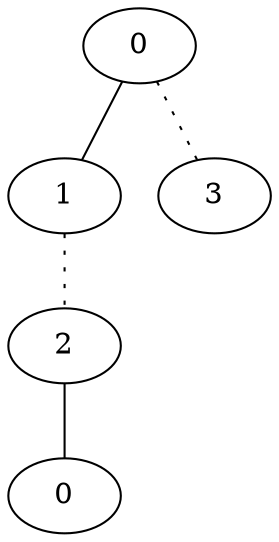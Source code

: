 graph {
a0[label=0];
a1[label=1];
a2[label=2];
a3[label=0];
a4[label=3];
a0 -- a1;
a0 -- a4 [style=dotted];
a1 -- a2 [style=dotted];
a2 -- a3;
}

